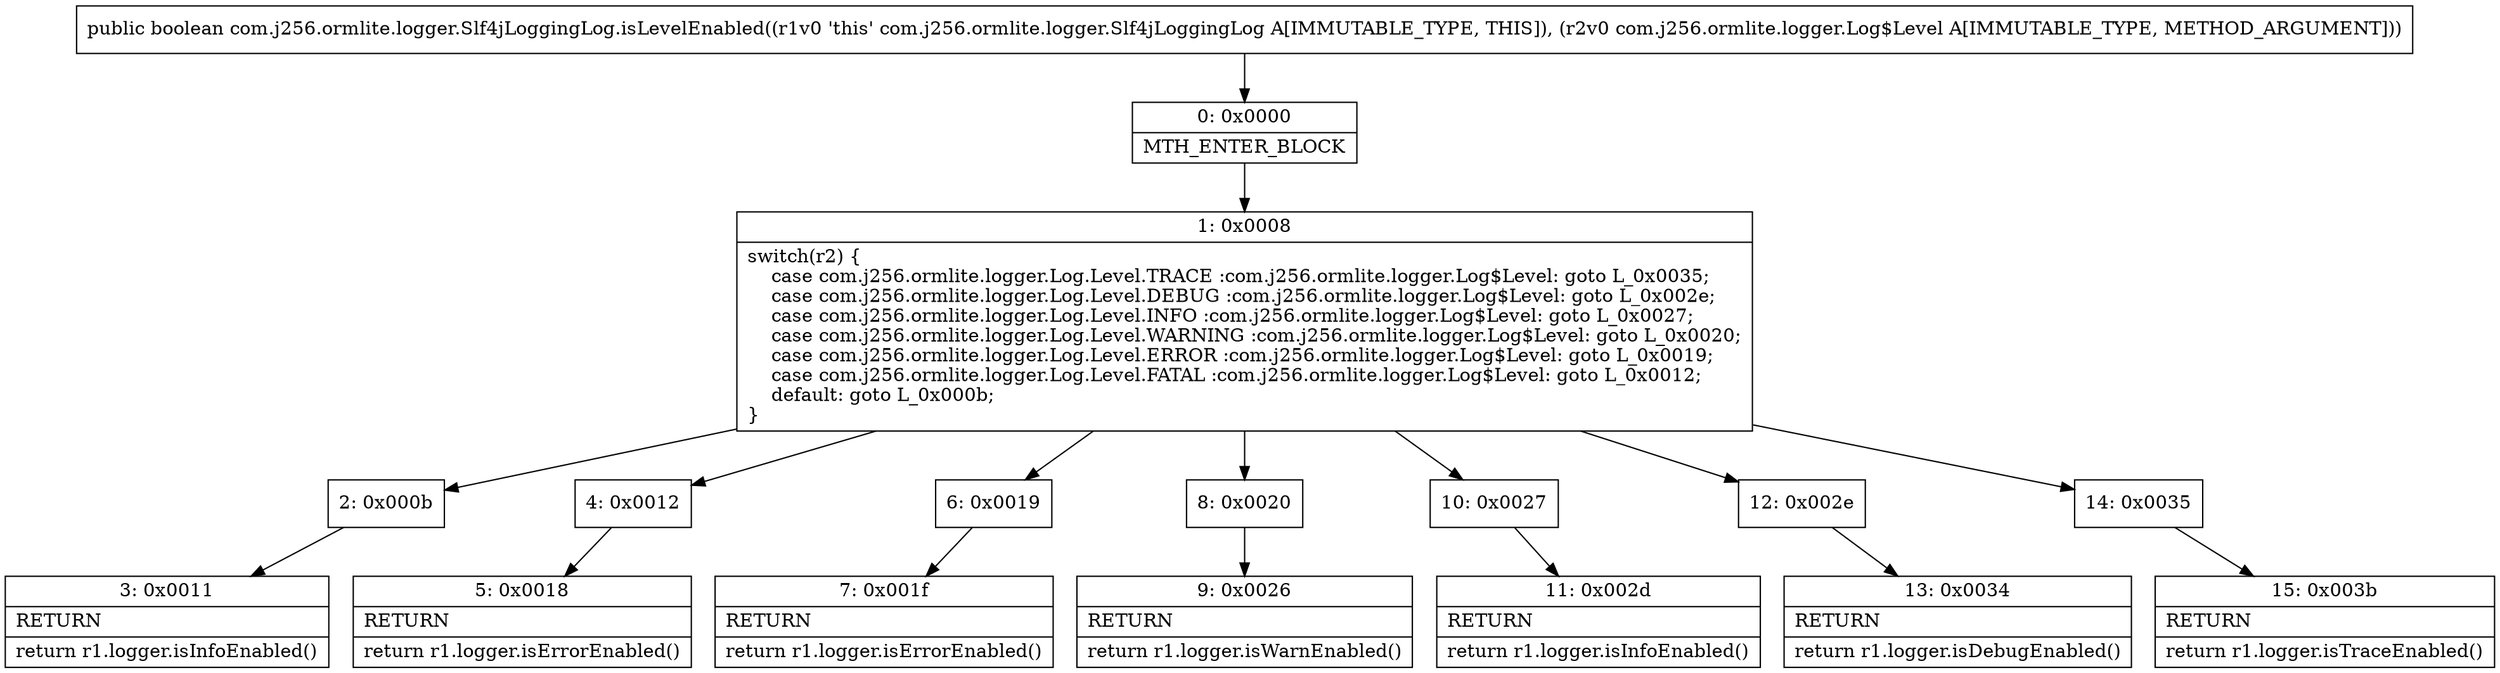 digraph "CFG forcom.j256.ormlite.logger.Slf4jLoggingLog.isLevelEnabled(Lcom\/j256\/ormlite\/logger\/Log$Level;)Z" {
Node_0 [shape=record,label="{0\:\ 0x0000|MTH_ENTER_BLOCK\l}"];
Node_1 [shape=record,label="{1\:\ 0x0008|switch(r2) \{\l    case com.j256.ormlite.logger.Log.Level.TRACE :com.j256.ormlite.logger.Log$Level: goto L_0x0035;\l    case com.j256.ormlite.logger.Log.Level.DEBUG :com.j256.ormlite.logger.Log$Level: goto L_0x002e;\l    case com.j256.ormlite.logger.Log.Level.INFO :com.j256.ormlite.logger.Log$Level: goto L_0x0027;\l    case com.j256.ormlite.logger.Log.Level.WARNING :com.j256.ormlite.logger.Log$Level: goto L_0x0020;\l    case com.j256.ormlite.logger.Log.Level.ERROR :com.j256.ormlite.logger.Log$Level: goto L_0x0019;\l    case com.j256.ormlite.logger.Log.Level.FATAL :com.j256.ormlite.logger.Log$Level: goto L_0x0012;\l    default: goto L_0x000b;\l\}\l}"];
Node_2 [shape=record,label="{2\:\ 0x000b}"];
Node_3 [shape=record,label="{3\:\ 0x0011|RETURN\l|return r1.logger.isInfoEnabled()\l}"];
Node_4 [shape=record,label="{4\:\ 0x0012}"];
Node_5 [shape=record,label="{5\:\ 0x0018|RETURN\l|return r1.logger.isErrorEnabled()\l}"];
Node_6 [shape=record,label="{6\:\ 0x0019}"];
Node_7 [shape=record,label="{7\:\ 0x001f|RETURN\l|return r1.logger.isErrorEnabled()\l}"];
Node_8 [shape=record,label="{8\:\ 0x0020}"];
Node_9 [shape=record,label="{9\:\ 0x0026|RETURN\l|return r1.logger.isWarnEnabled()\l}"];
Node_10 [shape=record,label="{10\:\ 0x0027}"];
Node_11 [shape=record,label="{11\:\ 0x002d|RETURN\l|return r1.logger.isInfoEnabled()\l}"];
Node_12 [shape=record,label="{12\:\ 0x002e}"];
Node_13 [shape=record,label="{13\:\ 0x0034|RETURN\l|return r1.logger.isDebugEnabled()\l}"];
Node_14 [shape=record,label="{14\:\ 0x0035}"];
Node_15 [shape=record,label="{15\:\ 0x003b|RETURN\l|return r1.logger.isTraceEnabled()\l}"];
MethodNode[shape=record,label="{public boolean com.j256.ormlite.logger.Slf4jLoggingLog.isLevelEnabled((r1v0 'this' com.j256.ormlite.logger.Slf4jLoggingLog A[IMMUTABLE_TYPE, THIS]), (r2v0 com.j256.ormlite.logger.Log$Level A[IMMUTABLE_TYPE, METHOD_ARGUMENT])) }"];
MethodNode -> Node_0;
Node_0 -> Node_1;
Node_1 -> Node_2;
Node_1 -> Node_4;
Node_1 -> Node_6;
Node_1 -> Node_8;
Node_1 -> Node_10;
Node_1 -> Node_12;
Node_1 -> Node_14;
Node_2 -> Node_3;
Node_4 -> Node_5;
Node_6 -> Node_7;
Node_8 -> Node_9;
Node_10 -> Node_11;
Node_12 -> Node_13;
Node_14 -> Node_15;
}

